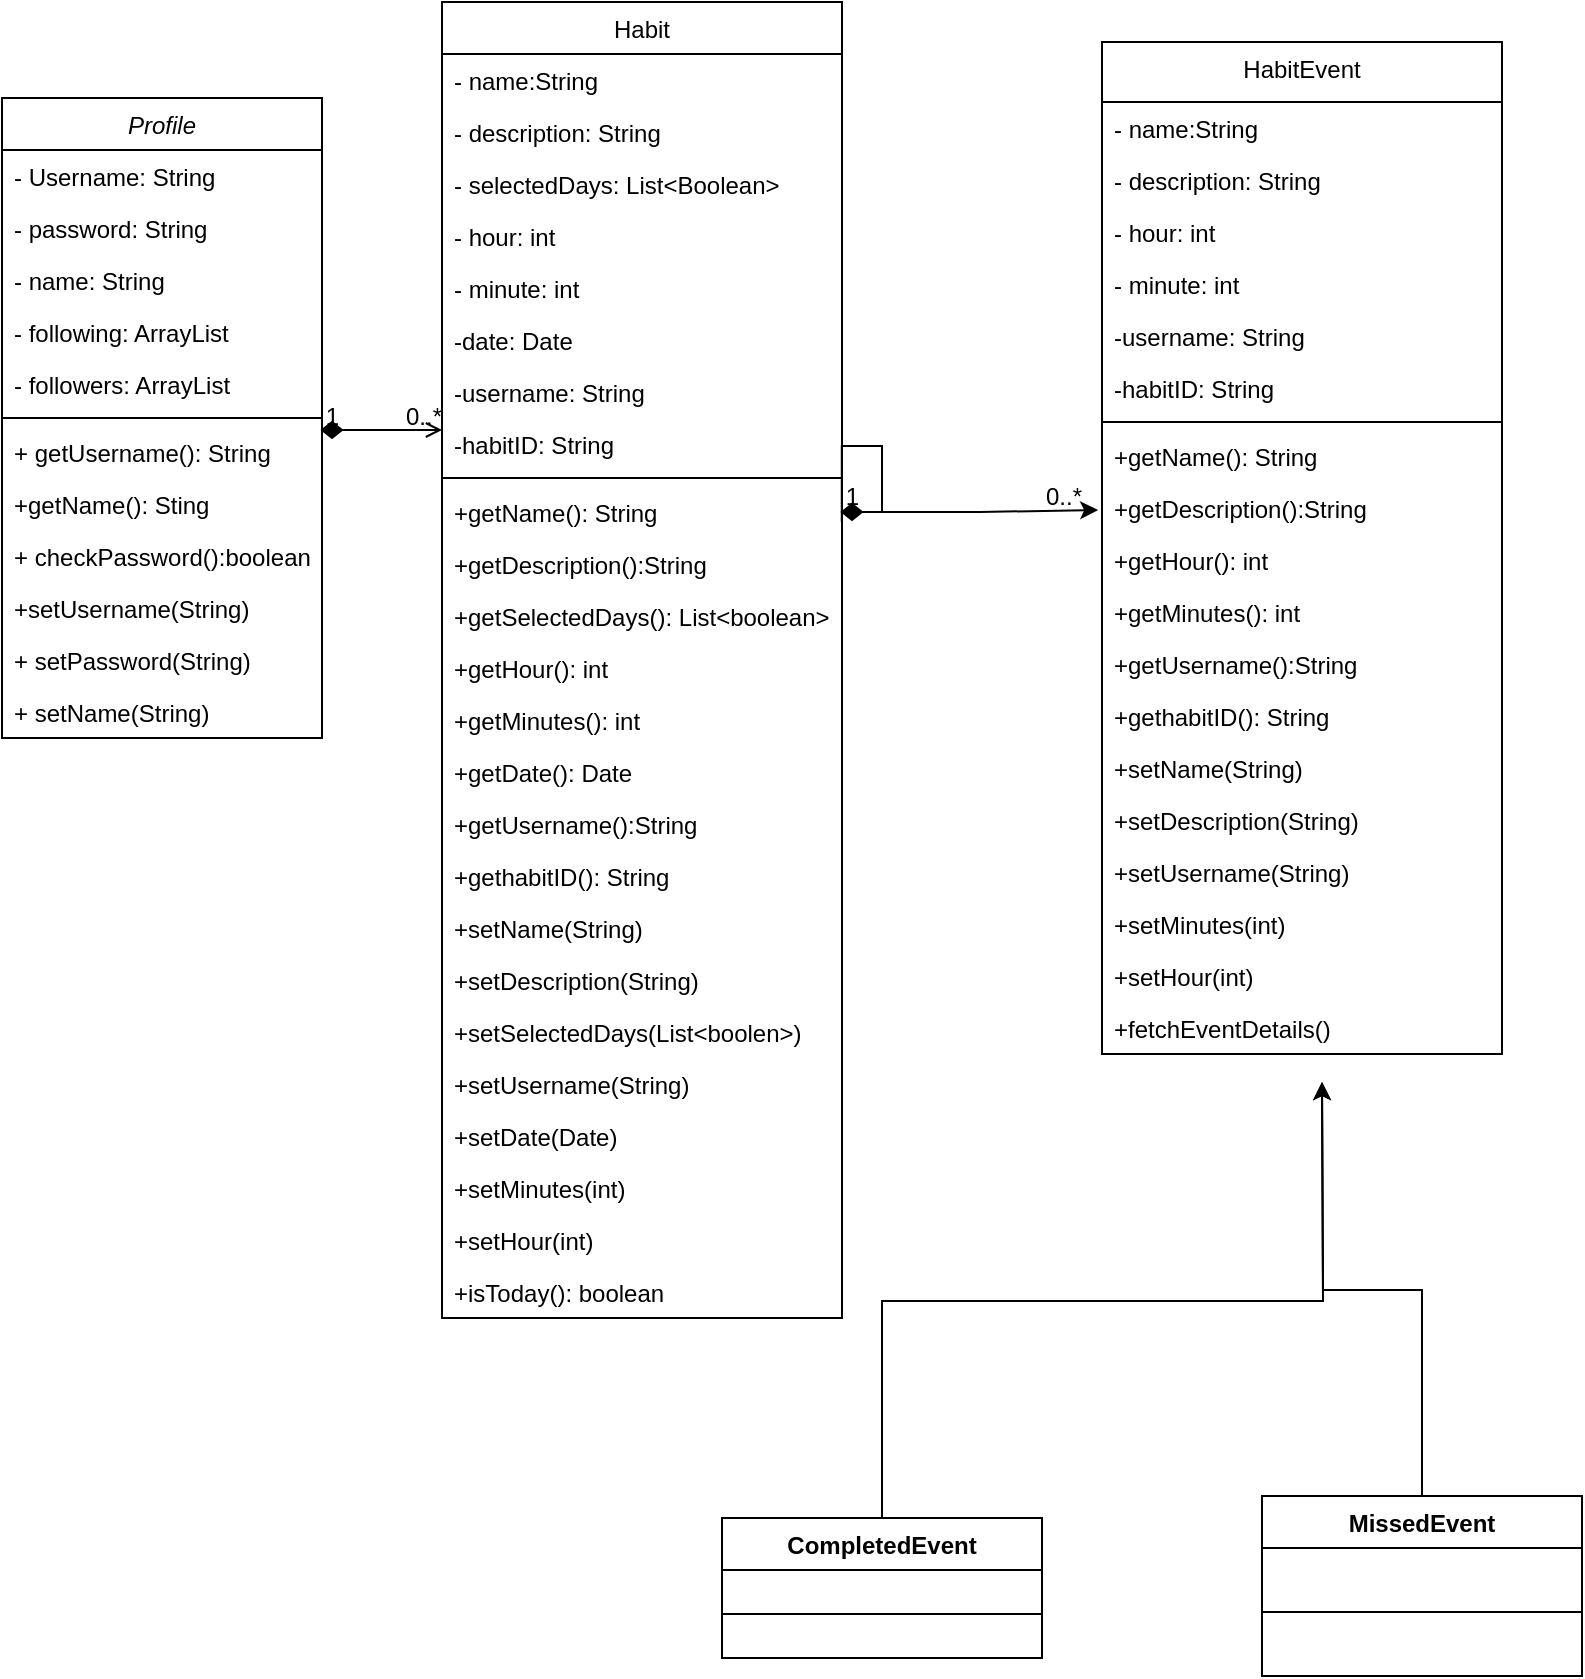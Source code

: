 <mxfile version="15.7.0" type="device"><diagram id="C5RBs43oDa-KdzZeNtuy" name="Page-1"><mxGraphModel dx="1422" dy="836" grid="1" gridSize="10" guides="1" tooltips="1" connect="1" arrows="1" fold="1" page="1" pageScale="1" pageWidth="827" pageHeight="1169" math="0" shadow="0"><root><mxCell id="WIyWlLk6GJQsqaUBKTNV-0"/><mxCell id="WIyWlLk6GJQsqaUBKTNV-1" parent="WIyWlLk6GJQsqaUBKTNV-0"/><mxCell id="zkfFHV4jXpPFQw0GAbJ--0" value="Profile" style="swimlane;fontStyle=2;align=center;verticalAlign=top;childLayout=stackLayout;horizontal=1;startSize=26;horizontalStack=0;resizeParent=1;resizeLast=0;collapsible=1;marginBottom=0;rounded=0;shadow=0;strokeWidth=1;" parent="WIyWlLk6GJQsqaUBKTNV-1" vertex="1"><mxGeometry x="20" y="98" width="160" height="320" as="geometry"><mxRectangle x="230" y="140" width="160" height="26" as="alternateBounds"/></mxGeometry></mxCell><mxCell id="zkfFHV4jXpPFQw0GAbJ--1" value="- Username: String" style="text;align=left;verticalAlign=top;spacingLeft=4;spacingRight=4;overflow=hidden;rotatable=0;points=[[0,0.5],[1,0.5]];portConstraint=eastwest;" parent="zkfFHV4jXpPFQw0GAbJ--0" vertex="1"><mxGeometry y="26" width="160" height="26" as="geometry"/></mxCell><mxCell id="zkfFHV4jXpPFQw0GAbJ--2" value="- password: String" style="text;align=left;verticalAlign=top;spacingLeft=4;spacingRight=4;overflow=hidden;rotatable=0;points=[[0,0.5],[1,0.5]];portConstraint=eastwest;rounded=0;shadow=0;html=0;" parent="zkfFHV4jXpPFQw0GAbJ--0" vertex="1"><mxGeometry y="52" width="160" height="26" as="geometry"/></mxCell><mxCell id="zkfFHV4jXpPFQw0GAbJ--3" value="- name: String" style="text;align=left;verticalAlign=top;spacingLeft=4;spacingRight=4;overflow=hidden;rotatable=0;points=[[0,0.5],[1,0.5]];portConstraint=eastwest;rounded=0;shadow=0;html=0;" parent="zkfFHV4jXpPFQw0GAbJ--0" vertex="1"><mxGeometry y="78" width="160" height="26" as="geometry"/></mxCell><mxCell id="ScFA0hLp77coQzeXGZ8x-6" value="- following: ArrayList" style="text;align=left;verticalAlign=top;spacingLeft=4;spacingRight=4;overflow=hidden;rotatable=0;points=[[0,0.5],[1,0.5]];portConstraint=eastwest;rounded=0;shadow=0;html=0;" vertex="1" parent="zkfFHV4jXpPFQw0GAbJ--0"><mxGeometry y="104" width="160" height="26" as="geometry"/></mxCell><mxCell id="ScFA0hLp77coQzeXGZ8x-7" value="- followers: ArrayList" style="text;align=left;verticalAlign=top;spacingLeft=4;spacingRight=4;overflow=hidden;rotatable=0;points=[[0,0.5],[1,0.5]];portConstraint=eastwest;rounded=0;shadow=0;html=0;" vertex="1" parent="zkfFHV4jXpPFQw0GAbJ--0"><mxGeometry y="130" width="160" height="26" as="geometry"/></mxCell><mxCell id="zkfFHV4jXpPFQw0GAbJ--4" value="" style="line;html=1;strokeWidth=1;align=left;verticalAlign=middle;spacingTop=-1;spacingLeft=3;spacingRight=3;rotatable=0;labelPosition=right;points=[];portConstraint=eastwest;" parent="zkfFHV4jXpPFQw0GAbJ--0" vertex="1"><mxGeometry y="156" width="160" height="8" as="geometry"/></mxCell><mxCell id="zkfFHV4jXpPFQw0GAbJ--5" value="+ getUsername(): String" style="text;align=left;verticalAlign=top;spacingLeft=4;spacingRight=4;overflow=hidden;rotatable=0;points=[[0,0.5],[1,0.5]];portConstraint=eastwest;" parent="zkfFHV4jXpPFQw0GAbJ--0" vertex="1"><mxGeometry y="164" width="160" height="26" as="geometry"/></mxCell><mxCell id="ScFA0hLp77coQzeXGZ8x-0" value="+getName(): Sting" style="text;align=left;verticalAlign=top;spacingLeft=4;spacingRight=4;overflow=hidden;rotatable=0;points=[[0,0.5],[1,0.5]];portConstraint=eastwest;" vertex="1" parent="zkfFHV4jXpPFQw0GAbJ--0"><mxGeometry y="190" width="160" height="26" as="geometry"/></mxCell><mxCell id="ScFA0hLp77coQzeXGZ8x-1" value="+ checkPassword():boolean" style="text;align=left;verticalAlign=top;spacingLeft=4;spacingRight=4;overflow=hidden;rotatable=0;points=[[0,0.5],[1,0.5]];portConstraint=eastwest;" vertex="1" parent="zkfFHV4jXpPFQw0GAbJ--0"><mxGeometry y="216" width="160" height="26" as="geometry"/></mxCell><mxCell id="ScFA0hLp77coQzeXGZ8x-2" value="+setUsername(String)" style="text;align=left;verticalAlign=top;spacingLeft=4;spacingRight=4;overflow=hidden;rotatable=0;points=[[0,0.5],[1,0.5]];portConstraint=eastwest;" vertex="1" parent="zkfFHV4jXpPFQw0GAbJ--0"><mxGeometry y="242" width="160" height="26" as="geometry"/></mxCell><mxCell id="ScFA0hLp77coQzeXGZ8x-3" value="+ setPassword(String)" style="text;align=left;verticalAlign=top;spacingLeft=4;spacingRight=4;overflow=hidden;rotatable=0;points=[[0,0.5],[1,0.5]];portConstraint=eastwest;" vertex="1" parent="zkfFHV4jXpPFQw0GAbJ--0"><mxGeometry y="268" width="160" height="26" as="geometry"/></mxCell><mxCell id="ScFA0hLp77coQzeXGZ8x-4" value="+ setName(String)" style="text;align=left;verticalAlign=top;spacingLeft=4;spacingRight=4;overflow=hidden;rotatable=0;points=[[0,0.5],[1,0.5]];portConstraint=eastwest;" vertex="1" parent="zkfFHV4jXpPFQw0GAbJ--0"><mxGeometry y="294" width="160" height="26" as="geometry"/></mxCell><mxCell id="zkfFHV4jXpPFQw0GAbJ--17" value="Habit" style="swimlane;fontStyle=0;align=center;verticalAlign=top;childLayout=stackLayout;horizontal=1;startSize=26;horizontalStack=0;resizeParent=1;resizeLast=0;collapsible=1;marginBottom=0;rounded=0;shadow=0;strokeWidth=1;" parent="WIyWlLk6GJQsqaUBKTNV-1" vertex="1"><mxGeometry x="240" y="50" width="200" height="658" as="geometry"><mxRectangle x="550" y="140" width="160" height="26" as="alternateBounds"/></mxGeometry></mxCell><mxCell id="zkfFHV4jXpPFQw0GAbJ--18" value="- name:String&#10;" style="text;align=left;verticalAlign=top;spacingLeft=4;spacingRight=4;overflow=hidden;rotatable=0;points=[[0,0.5],[1,0.5]];portConstraint=eastwest;" parent="zkfFHV4jXpPFQw0GAbJ--17" vertex="1"><mxGeometry y="26" width="200" height="26" as="geometry"/></mxCell><mxCell id="zkfFHV4jXpPFQw0GAbJ--19" value="- description: String" style="text;align=left;verticalAlign=top;spacingLeft=4;spacingRight=4;overflow=hidden;rotatable=0;points=[[0,0.5],[1,0.5]];portConstraint=eastwest;rounded=0;shadow=0;html=0;" parent="zkfFHV4jXpPFQw0GAbJ--17" vertex="1"><mxGeometry y="52" width="200" height="26" as="geometry"/></mxCell><mxCell id="zkfFHV4jXpPFQw0GAbJ--20" value="- selectedDays: List&lt;Boolean&gt;" style="text;align=left;verticalAlign=top;spacingLeft=4;spacingRight=4;overflow=hidden;rotatable=0;points=[[0,0.5],[1,0.5]];portConstraint=eastwest;rounded=0;shadow=0;html=0;" parent="zkfFHV4jXpPFQw0GAbJ--17" vertex="1"><mxGeometry y="78" width="200" height="26" as="geometry"/></mxCell><mxCell id="zkfFHV4jXpPFQw0GAbJ--21" value="- hour: int" style="text;align=left;verticalAlign=top;spacingLeft=4;spacingRight=4;overflow=hidden;rotatable=0;points=[[0,0.5],[1,0.5]];portConstraint=eastwest;rounded=0;shadow=0;html=0;" parent="zkfFHV4jXpPFQw0GAbJ--17" vertex="1"><mxGeometry y="104" width="200" height="26" as="geometry"/></mxCell><mxCell id="zkfFHV4jXpPFQw0GAbJ--22" value="- minute: int" style="text;align=left;verticalAlign=top;spacingLeft=4;spacingRight=4;overflow=hidden;rotatable=0;points=[[0,0.5],[1,0.5]];portConstraint=eastwest;rounded=0;shadow=0;html=0;" parent="zkfFHV4jXpPFQw0GAbJ--17" vertex="1"><mxGeometry y="130" width="200" height="26" as="geometry"/></mxCell><mxCell id="ScFA0hLp77coQzeXGZ8x-8" value="-date: Date " style="text;align=left;verticalAlign=top;spacingLeft=4;spacingRight=4;overflow=hidden;rotatable=0;points=[[0,0.5],[1,0.5]];portConstraint=eastwest;rounded=0;shadow=0;html=0;" vertex="1" parent="zkfFHV4jXpPFQw0GAbJ--17"><mxGeometry y="156" width="200" height="26" as="geometry"/></mxCell><mxCell id="ScFA0hLp77coQzeXGZ8x-9" value="-username: String" style="text;align=left;verticalAlign=top;spacingLeft=4;spacingRight=4;overflow=hidden;rotatable=0;points=[[0,0.5],[1,0.5]];portConstraint=eastwest;rounded=0;shadow=0;html=0;" vertex="1" parent="zkfFHV4jXpPFQw0GAbJ--17"><mxGeometry y="182" width="200" height="26" as="geometry"/></mxCell><mxCell id="ScFA0hLp77coQzeXGZ8x-10" value="-habitID: String" style="text;align=left;verticalAlign=top;spacingLeft=4;spacingRight=4;overflow=hidden;rotatable=0;points=[[0,0.5],[1,0.5]];portConstraint=eastwest;rounded=0;shadow=0;html=0;" vertex="1" parent="zkfFHV4jXpPFQw0GAbJ--17"><mxGeometry y="208" width="200" height="26" as="geometry"/></mxCell><mxCell id="zkfFHV4jXpPFQw0GAbJ--23" value="" style="line;html=1;strokeWidth=1;align=left;verticalAlign=middle;spacingTop=-1;spacingLeft=3;spacingRight=3;rotatable=0;labelPosition=right;points=[];portConstraint=eastwest;" parent="zkfFHV4jXpPFQw0GAbJ--17" vertex="1"><mxGeometry y="234" width="200" height="8" as="geometry"/></mxCell><mxCell id="zkfFHV4jXpPFQw0GAbJ--24" value="+getName(): String" style="text;align=left;verticalAlign=top;spacingLeft=4;spacingRight=4;overflow=hidden;rotatable=0;points=[[0,0.5],[1,0.5]];portConstraint=eastwest;" parent="zkfFHV4jXpPFQw0GAbJ--17" vertex="1"><mxGeometry y="242" width="200" height="26" as="geometry"/></mxCell><mxCell id="zkfFHV4jXpPFQw0GAbJ--25" value="+getDescription():String" style="text;align=left;verticalAlign=top;spacingLeft=4;spacingRight=4;overflow=hidden;rotatable=0;points=[[0,0.5],[1,0.5]];portConstraint=eastwest;" parent="zkfFHV4jXpPFQw0GAbJ--17" vertex="1"><mxGeometry y="268" width="200" height="26" as="geometry"/></mxCell><mxCell id="ScFA0hLp77coQzeXGZ8x-11" value="+getSelectedDays(): List&lt;boolean&gt;" style="text;align=left;verticalAlign=top;spacingLeft=4;spacingRight=4;overflow=hidden;rotatable=0;points=[[0,0.5],[1,0.5]];portConstraint=eastwest;" vertex="1" parent="zkfFHV4jXpPFQw0GAbJ--17"><mxGeometry y="294" width="200" height="26" as="geometry"/></mxCell><mxCell id="ScFA0hLp77coQzeXGZ8x-12" value="+getHour(): int" style="text;align=left;verticalAlign=top;spacingLeft=4;spacingRight=4;overflow=hidden;rotatable=0;points=[[0,0.5],[1,0.5]];portConstraint=eastwest;" vertex="1" parent="zkfFHV4jXpPFQw0GAbJ--17"><mxGeometry y="320" width="200" height="26" as="geometry"/></mxCell><mxCell id="ScFA0hLp77coQzeXGZ8x-13" value="+getMinutes(): int" style="text;align=left;verticalAlign=top;spacingLeft=4;spacingRight=4;overflow=hidden;rotatable=0;points=[[0,0.5],[1,0.5]];portConstraint=eastwest;" vertex="1" parent="zkfFHV4jXpPFQw0GAbJ--17"><mxGeometry y="346" width="200" height="26" as="geometry"/></mxCell><mxCell id="ScFA0hLp77coQzeXGZ8x-14" value="+getDate(): Date" style="text;align=left;verticalAlign=top;spacingLeft=4;spacingRight=4;overflow=hidden;rotatable=0;points=[[0,0.5],[1,0.5]];portConstraint=eastwest;" vertex="1" parent="zkfFHV4jXpPFQw0GAbJ--17"><mxGeometry y="372" width="200" height="26" as="geometry"/></mxCell><mxCell id="ScFA0hLp77coQzeXGZ8x-15" value="+getUsername():String" style="text;align=left;verticalAlign=top;spacingLeft=4;spacingRight=4;overflow=hidden;rotatable=0;points=[[0,0.5],[1,0.5]];portConstraint=eastwest;" vertex="1" parent="zkfFHV4jXpPFQw0GAbJ--17"><mxGeometry y="398" width="200" height="26" as="geometry"/></mxCell><mxCell id="ScFA0hLp77coQzeXGZ8x-16" value="+gethabitID(): String" style="text;align=left;verticalAlign=top;spacingLeft=4;spacingRight=4;overflow=hidden;rotatable=0;points=[[0,0.5],[1,0.5]];portConstraint=eastwest;" vertex="1" parent="zkfFHV4jXpPFQw0GAbJ--17"><mxGeometry y="424" width="200" height="26" as="geometry"/></mxCell><mxCell id="ScFA0hLp77coQzeXGZ8x-35" value="+setName(String)" style="text;align=left;verticalAlign=top;spacingLeft=4;spacingRight=4;overflow=hidden;rotatable=0;points=[[0,0.5],[1,0.5]];portConstraint=eastwest;" vertex="1" parent="zkfFHV4jXpPFQw0GAbJ--17"><mxGeometry y="450" width="200" height="26" as="geometry"/></mxCell><mxCell id="ScFA0hLp77coQzeXGZ8x-36" value="+setDescription(String)" style="text;align=left;verticalAlign=top;spacingLeft=4;spacingRight=4;overflow=hidden;rotatable=0;points=[[0,0.5],[1,0.5]];portConstraint=eastwest;" vertex="1" parent="zkfFHV4jXpPFQw0GAbJ--17"><mxGeometry y="476" width="200" height="26" as="geometry"/></mxCell><mxCell id="ScFA0hLp77coQzeXGZ8x-37" value="+setSelectedDays(List&lt;boolen&gt;)" style="text;align=left;verticalAlign=top;spacingLeft=4;spacingRight=4;overflow=hidden;rotatable=0;points=[[0,0.5],[1,0.5]];portConstraint=eastwest;" vertex="1" parent="zkfFHV4jXpPFQw0GAbJ--17"><mxGeometry y="502" width="200" height="26" as="geometry"/></mxCell><mxCell id="ScFA0hLp77coQzeXGZ8x-41" value="+setUsername(String)" style="text;align=left;verticalAlign=top;spacingLeft=4;spacingRight=4;overflow=hidden;rotatable=0;points=[[0,0.5],[1,0.5]];portConstraint=eastwest;" vertex="1" parent="zkfFHV4jXpPFQw0GAbJ--17"><mxGeometry y="528" width="200" height="26" as="geometry"/></mxCell><mxCell id="ScFA0hLp77coQzeXGZ8x-40" value="+setDate(Date)" style="text;align=left;verticalAlign=top;spacingLeft=4;spacingRight=4;overflow=hidden;rotatable=0;points=[[0,0.5],[1,0.5]];portConstraint=eastwest;" vertex="1" parent="zkfFHV4jXpPFQw0GAbJ--17"><mxGeometry y="554" width="200" height="26" as="geometry"/></mxCell><mxCell id="ScFA0hLp77coQzeXGZ8x-39" value="+setMinutes(int)" style="text;align=left;verticalAlign=top;spacingLeft=4;spacingRight=4;overflow=hidden;rotatable=0;points=[[0,0.5],[1,0.5]];portConstraint=eastwest;" vertex="1" parent="zkfFHV4jXpPFQw0GAbJ--17"><mxGeometry y="580" width="200" height="26" as="geometry"/></mxCell><mxCell id="ScFA0hLp77coQzeXGZ8x-38" value="+setHour(int)" style="text;align=left;verticalAlign=top;spacingLeft=4;spacingRight=4;overflow=hidden;rotatable=0;points=[[0,0.5],[1,0.5]];portConstraint=eastwest;" vertex="1" parent="zkfFHV4jXpPFQw0GAbJ--17"><mxGeometry y="606" width="200" height="26" as="geometry"/></mxCell><mxCell id="ScFA0hLp77coQzeXGZ8x-44" value="+isToday(): boolean" style="text;align=left;verticalAlign=top;spacingLeft=4;spacingRight=4;overflow=hidden;rotatable=0;points=[[0,0.5],[1,0.5]];portConstraint=eastwest;" vertex="1" parent="zkfFHV4jXpPFQw0GAbJ--17"><mxGeometry y="632" width="200" height="26" as="geometry"/></mxCell><mxCell id="zkfFHV4jXpPFQw0GAbJ--26" value="" style="endArrow=open;shadow=0;strokeWidth=1;rounded=0;endFill=1;edgeStyle=elbowEdgeStyle;elbow=vertical;startArrow=none;" parent="WIyWlLk6GJQsqaUBKTNV-1" source="ScFA0hLp77coQzeXGZ8x-106" target="zkfFHV4jXpPFQw0GAbJ--17" edge="1"><mxGeometry x="0.5" y="41" relative="1" as="geometry"><mxPoint x="380" y="192" as="sourcePoint"/><mxPoint x="540" y="192" as="targetPoint"/><mxPoint x="-40" y="32" as="offset"/></mxGeometry></mxCell><mxCell id="zkfFHV4jXpPFQw0GAbJ--28" value="1" style="resizable=0;align=right;verticalAlign=bottom;labelBackgroundColor=none;fontSize=12;" parent="zkfFHV4jXpPFQw0GAbJ--26" connectable="0" vertex="1"><mxGeometry x="1" relative="1" as="geometry"><mxPoint x="-50" y="2" as="offset"/></mxGeometry></mxCell><mxCell id="ScFA0hLp77coQzeXGZ8x-92" value="1" style="resizable=0;align=right;verticalAlign=bottom;labelBackgroundColor=none;fontSize=12;" connectable="0" vertex="1" parent="zkfFHV4jXpPFQw0GAbJ--26"><mxGeometry x="1" relative="1" as="geometry"><mxPoint x="210" y="42" as="offset"/></mxGeometry></mxCell><mxCell id="ScFA0hLp77coQzeXGZ8x-53" style="edgeStyle=orthogonalEdgeStyle;rounded=0;orthogonalLoop=1;jettySize=auto;html=1;entryX=-0.012;entryY=1.115;entryDx=0;entryDy=0;entryPerimeter=0;startArrow=none;" edge="1" parent="WIyWlLk6GJQsqaUBKTNV-1" source="ScFA0hLp77coQzeXGZ8x-102"><mxGeometry relative="1" as="geometry"><mxPoint x="568.08" y="303.99" as="targetPoint"/></mxGeometry></mxCell><mxCell id="ScFA0hLp77coQzeXGZ8x-58" value="HabitEvent" style="swimlane;fontStyle=0;align=center;verticalAlign=top;childLayout=stackLayout;horizontal=1;startSize=30;horizontalStack=0;resizeParent=1;resizeLast=0;collapsible=1;marginBottom=0;rounded=0;shadow=0;strokeWidth=1;" vertex="1" parent="WIyWlLk6GJQsqaUBKTNV-1"><mxGeometry x="570" y="70" width="200" height="506" as="geometry"><mxRectangle x="550" y="140" width="160" height="26" as="alternateBounds"/></mxGeometry></mxCell><mxCell id="ScFA0hLp77coQzeXGZ8x-59" value="- name:String&#10;" style="text;align=left;verticalAlign=top;spacingLeft=4;spacingRight=4;overflow=hidden;rotatable=0;points=[[0,0.5],[1,0.5]];portConstraint=eastwest;" vertex="1" parent="ScFA0hLp77coQzeXGZ8x-58"><mxGeometry y="30" width="200" height="26" as="geometry"/></mxCell><mxCell id="ScFA0hLp77coQzeXGZ8x-60" value="- description: String" style="text;align=left;verticalAlign=top;spacingLeft=4;spacingRight=4;overflow=hidden;rotatable=0;points=[[0,0.5],[1,0.5]];portConstraint=eastwest;rounded=0;shadow=0;html=0;" vertex="1" parent="ScFA0hLp77coQzeXGZ8x-58"><mxGeometry y="56" width="200" height="26" as="geometry"/></mxCell><mxCell id="ScFA0hLp77coQzeXGZ8x-62" value="- hour: int" style="text;align=left;verticalAlign=top;spacingLeft=4;spacingRight=4;overflow=hidden;rotatable=0;points=[[0,0.5],[1,0.5]];portConstraint=eastwest;rounded=0;shadow=0;html=0;" vertex="1" parent="ScFA0hLp77coQzeXGZ8x-58"><mxGeometry y="82" width="200" height="26" as="geometry"/></mxCell><mxCell id="ScFA0hLp77coQzeXGZ8x-63" value="- minute: int" style="text;align=left;verticalAlign=top;spacingLeft=4;spacingRight=4;overflow=hidden;rotatable=0;points=[[0,0.5],[1,0.5]];portConstraint=eastwest;rounded=0;shadow=0;html=0;" vertex="1" parent="ScFA0hLp77coQzeXGZ8x-58"><mxGeometry y="108" width="200" height="26" as="geometry"/></mxCell><mxCell id="ScFA0hLp77coQzeXGZ8x-65" value="-username: String" style="text;align=left;verticalAlign=top;spacingLeft=4;spacingRight=4;overflow=hidden;rotatable=0;points=[[0,0.5],[1,0.5]];portConstraint=eastwest;rounded=0;shadow=0;html=0;" vertex="1" parent="ScFA0hLp77coQzeXGZ8x-58"><mxGeometry y="134" width="200" height="26" as="geometry"/></mxCell><mxCell id="ScFA0hLp77coQzeXGZ8x-66" value="-habitID: String" style="text;align=left;verticalAlign=top;spacingLeft=4;spacingRight=4;overflow=hidden;rotatable=0;points=[[0,0.5],[1,0.5]];portConstraint=eastwest;rounded=0;shadow=0;html=0;" vertex="1" parent="ScFA0hLp77coQzeXGZ8x-58"><mxGeometry y="160" width="200" height="26" as="geometry"/></mxCell><mxCell id="ScFA0hLp77coQzeXGZ8x-67" value="" style="line;html=1;strokeWidth=1;align=left;verticalAlign=middle;spacingTop=-1;spacingLeft=3;spacingRight=3;rotatable=0;labelPosition=right;points=[];portConstraint=eastwest;" vertex="1" parent="ScFA0hLp77coQzeXGZ8x-58"><mxGeometry y="186" width="200" height="8" as="geometry"/></mxCell><mxCell id="ScFA0hLp77coQzeXGZ8x-68" value="+getName(): String" style="text;align=left;verticalAlign=top;spacingLeft=4;spacingRight=4;overflow=hidden;rotatable=0;points=[[0,0.5],[1,0.5]];portConstraint=eastwest;" vertex="1" parent="ScFA0hLp77coQzeXGZ8x-58"><mxGeometry y="194" width="200" height="26" as="geometry"/></mxCell><mxCell id="ScFA0hLp77coQzeXGZ8x-69" value="+getDescription():String" style="text;align=left;verticalAlign=top;spacingLeft=4;spacingRight=4;overflow=hidden;rotatable=0;points=[[0,0.5],[1,0.5]];portConstraint=eastwest;" vertex="1" parent="ScFA0hLp77coQzeXGZ8x-58"><mxGeometry y="220" width="200" height="26" as="geometry"/></mxCell><mxCell id="ScFA0hLp77coQzeXGZ8x-71" value="+getHour(): int" style="text;align=left;verticalAlign=top;spacingLeft=4;spacingRight=4;overflow=hidden;rotatable=0;points=[[0,0.5],[1,0.5]];portConstraint=eastwest;" vertex="1" parent="ScFA0hLp77coQzeXGZ8x-58"><mxGeometry y="246" width="200" height="26" as="geometry"/></mxCell><mxCell id="ScFA0hLp77coQzeXGZ8x-72" value="+getMinutes(): int" style="text;align=left;verticalAlign=top;spacingLeft=4;spacingRight=4;overflow=hidden;rotatable=0;points=[[0,0.5],[1,0.5]];portConstraint=eastwest;" vertex="1" parent="ScFA0hLp77coQzeXGZ8x-58"><mxGeometry y="272" width="200" height="26" as="geometry"/></mxCell><mxCell id="ScFA0hLp77coQzeXGZ8x-74" value="+getUsername():String" style="text;align=left;verticalAlign=top;spacingLeft=4;spacingRight=4;overflow=hidden;rotatable=0;points=[[0,0.5],[1,0.5]];portConstraint=eastwest;" vertex="1" parent="ScFA0hLp77coQzeXGZ8x-58"><mxGeometry y="298" width="200" height="26" as="geometry"/></mxCell><mxCell id="ScFA0hLp77coQzeXGZ8x-75" value="+gethabitID(): String" style="text;align=left;verticalAlign=top;spacingLeft=4;spacingRight=4;overflow=hidden;rotatable=0;points=[[0,0.5],[1,0.5]];portConstraint=eastwest;" vertex="1" parent="ScFA0hLp77coQzeXGZ8x-58"><mxGeometry y="324" width="200" height="26" as="geometry"/></mxCell><mxCell id="ScFA0hLp77coQzeXGZ8x-76" value="+setName(String)" style="text;align=left;verticalAlign=top;spacingLeft=4;spacingRight=4;overflow=hidden;rotatable=0;points=[[0,0.5],[1,0.5]];portConstraint=eastwest;" vertex="1" parent="ScFA0hLp77coQzeXGZ8x-58"><mxGeometry y="350" width="200" height="26" as="geometry"/></mxCell><mxCell id="ScFA0hLp77coQzeXGZ8x-77" value="+setDescription(String)" style="text;align=left;verticalAlign=top;spacingLeft=4;spacingRight=4;overflow=hidden;rotatable=0;points=[[0,0.5],[1,0.5]];portConstraint=eastwest;" vertex="1" parent="ScFA0hLp77coQzeXGZ8x-58"><mxGeometry y="376" width="200" height="26" as="geometry"/></mxCell><mxCell id="ScFA0hLp77coQzeXGZ8x-79" value="+setUsername(String)" style="text;align=left;verticalAlign=top;spacingLeft=4;spacingRight=4;overflow=hidden;rotatable=0;points=[[0,0.5],[1,0.5]];portConstraint=eastwest;" vertex="1" parent="ScFA0hLp77coQzeXGZ8x-58"><mxGeometry y="402" width="200" height="26" as="geometry"/></mxCell><mxCell id="ScFA0hLp77coQzeXGZ8x-81" value="+setMinutes(int)" style="text;align=left;verticalAlign=top;spacingLeft=4;spacingRight=4;overflow=hidden;rotatable=0;points=[[0,0.5],[1,0.5]];portConstraint=eastwest;" vertex="1" parent="ScFA0hLp77coQzeXGZ8x-58"><mxGeometry y="428" width="200" height="26" as="geometry"/></mxCell><mxCell id="ScFA0hLp77coQzeXGZ8x-82" value="+setHour(int)" style="text;align=left;verticalAlign=top;spacingLeft=4;spacingRight=4;overflow=hidden;rotatable=0;points=[[0,0.5],[1,0.5]];portConstraint=eastwest;" vertex="1" parent="ScFA0hLp77coQzeXGZ8x-58"><mxGeometry y="454" width="200" height="26" as="geometry"/></mxCell><mxCell id="ScFA0hLp77coQzeXGZ8x-84" value="+fetchEventDetails()" style="text;align=left;verticalAlign=top;spacingLeft=4;spacingRight=4;overflow=hidden;rotatable=0;points=[[0,0.5],[1,0.5]];portConstraint=eastwest;" vertex="1" parent="ScFA0hLp77coQzeXGZ8x-58"><mxGeometry y="480" width="200" height="26" as="geometry"/></mxCell><mxCell id="ScFA0hLp77coQzeXGZ8x-89" style="edgeStyle=orthogonalEdgeStyle;rounded=0;orthogonalLoop=1;jettySize=auto;html=1;exitX=0.5;exitY=0;exitDx=0;exitDy=0;" edge="1" parent="WIyWlLk6GJQsqaUBKTNV-1" source="ScFA0hLp77coQzeXGZ8x-98"><mxGeometry relative="1" as="geometry"><mxPoint x="680" y="590" as="targetPoint"/><mxPoint x="477" y="788.96" as="sourcePoint"/></mxGeometry></mxCell><mxCell id="ScFA0hLp77coQzeXGZ8x-97" style="edgeStyle=orthogonalEdgeStyle;rounded=0;orthogonalLoop=1;jettySize=auto;html=1;" edge="1" parent="WIyWlLk6GJQsqaUBKTNV-1" source="ScFA0hLp77coQzeXGZ8x-93"><mxGeometry relative="1" as="geometry"><mxPoint x="680" y="590" as="targetPoint"/></mxGeometry></mxCell><mxCell id="ScFA0hLp77coQzeXGZ8x-93" value="MissedEvent" style="swimlane;fontStyle=1;align=center;verticalAlign=top;childLayout=stackLayout;horizontal=1;startSize=26;horizontalStack=0;resizeParent=1;resizeParentMax=0;resizeLast=0;collapsible=1;marginBottom=0;" vertex="1" parent="WIyWlLk6GJQsqaUBKTNV-1"><mxGeometry x="650" y="797" width="160" height="90" as="geometry"/></mxCell><mxCell id="ScFA0hLp77coQzeXGZ8x-95" value="" style="line;strokeWidth=1;fillColor=none;align=left;verticalAlign=middle;spacingTop=-1;spacingLeft=3;spacingRight=3;rotatable=0;labelPosition=right;points=[];portConstraint=eastwest;" vertex="1" parent="ScFA0hLp77coQzeXGZ8x-93"><mxGeometry y="26" width="160" height="64" as="geometry"/></mxCell><mxCell id="ScFA0hLp77coQzeXGZ8x-98" value="CompletedEvent" style="swimlane;fontStyle=1;align=center;verticalAlign=top;childLayout=stackLayout;horizontal=1;startSize=26;horizontalStack=0;resizeParent=1;resizeParentMax=0;resizeLast=0;collapsible=1;marginBottom=0;" vertex="1" parent="WIyWlLk6GJQsqaUBKTNV-1"><mxGeometry x="380" y="808" width="160" height="70" as="geometry"/></mxCell><mxCell id="ScFA0hLp77coQzeXGZ8x-100" value="" style="line;strokeWidth=1;fillColor=none;align=left;verticalAlign=middle;spacingTop=-1;spacingLeft=3;spacingRight=3;rotatable=0;labelPosition=right;points=[];portConstraint=eastwest;" vertex="1" parent="ScFA0hLp77coQzeXGZ8x-98"><mxGeometry y="26" width="160" height="44" as="geometry"/></mxCell><mxCell id="ScFA0hLp77coQzeXGZ8x-106" value="" style="rhombus;whiteSpace=wrap;html=1;strokeColor=#000000;fillColor=#000000;" vertex="1" parent="WIyWlLk6GJQsqaUBKTNV-1"><mxGeometry x="180" y="260" width="10" height="8" as="geometry"/></mxCell><mxCell id="ScFA0hLp77coQzeXGZ8x-107" value="" style="endArrow=none;shadow=0;strokeWidth=1;rounded=0;endFill=1;edgeStyle=elbowEdgeStyle;elbow=vertical;" edge="1" parent="WIyWlLk6GJQsqaUBKTNV-1" source="zkfFHV4jXpPFQw0GAbJ--0" target="ScFA0hLp77coQzeXGZ8x-106"><mxGeometry x="0.5" y="41" relative="1" as="geometry"><mxPoint x="180" y="258" as="sourcePoint"/><mxPoint x="240" y="258" as="targetPoint"/><mxPoint x="-40" y="32" as="offset"/></mxGeometry></mxCell><mxCell id="ScFA0hLp77coQzeXGZ8x-108" value="0..*" style="resizable=0;align=left;verticalAlign=bottom;labelBackgroundColor=none;fontSize=12;" connectable="0" vertex="1" parent="ScFA0hLp77coQzeXGZ8x-107"><mxGeometry x="-1" relative="1" as="geometry"><mxPoint x="40" y="2" as="offset"/></mxGeometry></mxCell><mxCell id="ScFA0hLp77coQzeXGZ8x-110" value="0..*" style="resizable=0;align=left;verticalAlign=bottom;labelBackgroundColor=none;fontSize=12;" connectable="0" vertex="1" parent="ScFA0hLp77coQzeXGZ8x-107"><mxGeometry x="-1" relative="1" as="geometry"><mxPoint x="360" y="42" as="offset"/></mxGeometry></mxCell><mxCell id="ScFA0hLp77coQzeXGZ8x-102" value="" style="rhombus;whiteSpace=wrap;html=1;strokeColor=#000000;fillColor=#000000;" vertex="1" parent="WIyWlLk6GJQsqaUBKTNV-1"><mxGeometry x="440" y="301" width="10" height="8" as="geometry"/></mxCell><mxCell id="ScFA0hLp77coQzeXGZ8x-113" value="" style="edgeStyle=orthogonalEdgeStyle;rounded=0;orthogonalLoop=1;jettySize=auto;html=1;entryX=-0.012;entryY=1.115;entryDx=0;entryDy=0;entryPerimeter=0;endArrow=none;" edge="1" parent="WIyWlLk6GJQsqaUBKTNV-1" source="zkfFHV4jXpPFQw0GAbJ--24" target="ScFA0hLp77coQzeXGZ8x-102"><mxGeometry relative="1" as="geometry"><mxPoint x="440" y="305" as="sourcePoint"/><mxPoint x="568.08" y="303.99" as="targetPoint"/></mxGeometry></mxCell></root></mxGraphModel></diagram></mxfile>